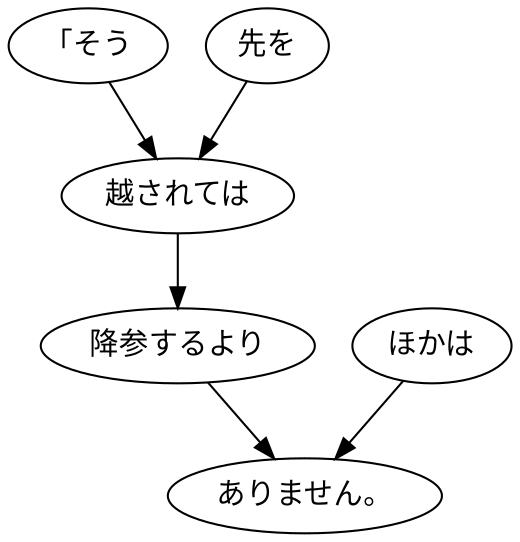 digraph graph8104 {
	node0 [label="「そう"];
	node1 [label="先を"];
	node2 [label="越されては"];
	node3 [label="降参するより"];
	node4 [label="ほかは"];
	node5 [label="ありません。"];
	node0 -> node2;
	node1 -> node2;
	node2 -> node3;
	node3 -> node5;
	node4 -> node5;
}
